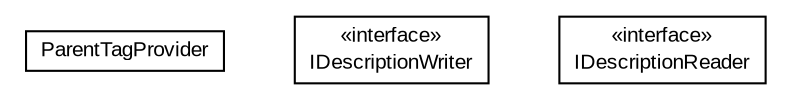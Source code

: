 #!/usr/local/bin/dot
#
# Class diagram 
# Generated by UMLGraph version R5_6-24-gf6e263 (http://www.umlgraph.org/)
#

digraph G {
	edge [fontname="arial",fontsize=10,labelfontname="arial",labelfontsize=10];
	node [fontname="arial",fontsize=10,shape=plaintext];
	nodesep=0.25;
	ranksep=0.5;
	// edu.arizona.biosemantics.semanticmarkup.markupelement.description.io.ParentTagProvider
	c11920 [label=<<table title="edu.arizona.biosemantics.semanticmarkup.markupelement.description.io.ParentTagProvider" border="0" cellborder="1" cellspacing="0" cellpadding="2" port="p" href="./ParentTagProvider.html">
		<tr><td><table border="0" cellspacing="0" cellpadding="1">
<tr><td align="center" balign="center"> ParentTagProvider </td></tr>
		</table></td></tr>
		</table>>, URL="./ParentTagProvider.html", fontname="arial", fontcolor="black", fontsize=10.0];
	// edu.arizona.biosemantics.semanticmarkup.markupelement.description.io.IDescriptionWriter
	c11921 [label=<<table title="edu.arizona.biosemantics.semanticmarkup.markupelement.description.io.IDescriptionWriter" border="0" cellborder="1" cellspacing="0" cellpadding="2" port="p" href="./IDescriptionWriter.html">
		<tr><td><table border="0" cellspacing="0" cellpadding="1">
<tr><td align="center" balign="center"> &#171;interface&#187; </td></tr>
<tr><td align="center" balign="center"> IDescriptionWriter </td></tr>
		</table></td></tr>
		</table>>, URL="./IDescriptionWriter.html", fontname="arial", fontcolor="black", fontsize=10.0];
	// edu.arizona.biosemantics.semanticmarkup.markupelement.description.io.IDescriptionReader
	c11922 [label=<<table title="edu.arizona.biosemantics.semanticmarkup.markupelement.description.io.IDescriptionReader" border="0" cellborder="1" cellspacing="0" cellpadding="2" port="p" href="./IDescriptionReader.html">
		<tr><td><table border="0" cellspacing="0" cellpadding="1">
<tr><td align="center" balign="center"> &#171;interface&#187; </td></tr>
<tr><td align="center" balign="center"> IDescriptionReader </td></tr>
		</table></td></tr>
		</table>>, URL="./IDescriptionReader.html", fontname="arial", fontcolor="black", fontsize=10.0];
}

